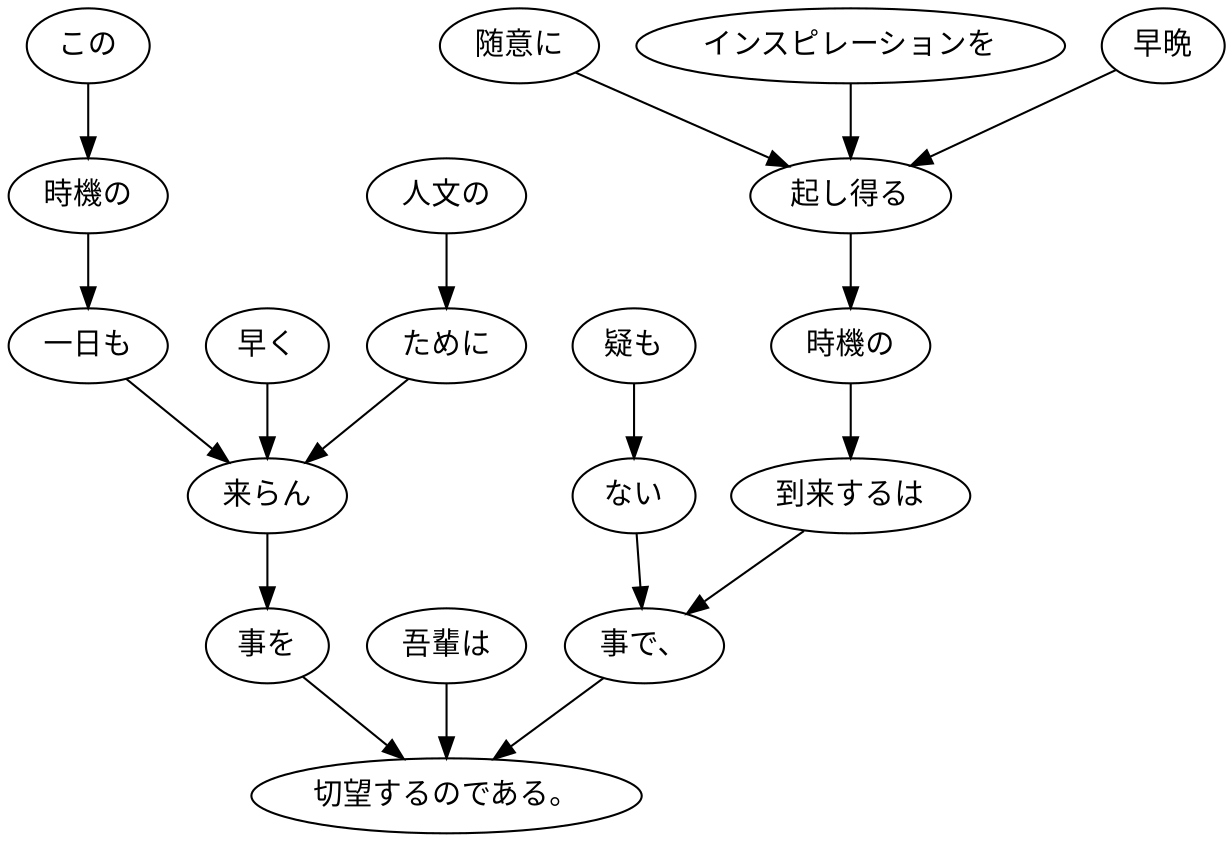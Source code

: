 digraph graph4907 {
	node0 [label="早晩"];
	node1 [label="随意に"];
	node2 [label="インスピレーションを"];
	node3 [label="起し得る"];
	node4 [label="時機の"];
	node5 [label="到来するは"];
	node6 [label="疑も"];
	node7 [label="ない"];
	node8 [label="事で、"];
	node9 [label="吾輩は"];
	node10 [label="人文の"];
	node11 [label="ために"];
	node12 [label="この"];
	node13 [label="時機の"];
	node14 [label="一日も"];
	node15 [label="早く"];
	node16 [label="来らん"];
	node17 [label="事を"];
	node18 [label="切望するのである。"];
	node0 -> node3;
	node1 -> node3;
	node2 -> node3;
	node3 -> node4;
	node4 -> node5;
	node5 -> node8;
	node6 -> node7;
	node7 -> node8;
	node8 -> node18;
	node9 -> node18;
	node10 -> node11;
	node11 -> node16;
	node12 -> node13;
	node13 -> node14;
	node14 -> node16;
	node15 -> node16;
	node16 -> node17;
	node17 -> node18;
}
